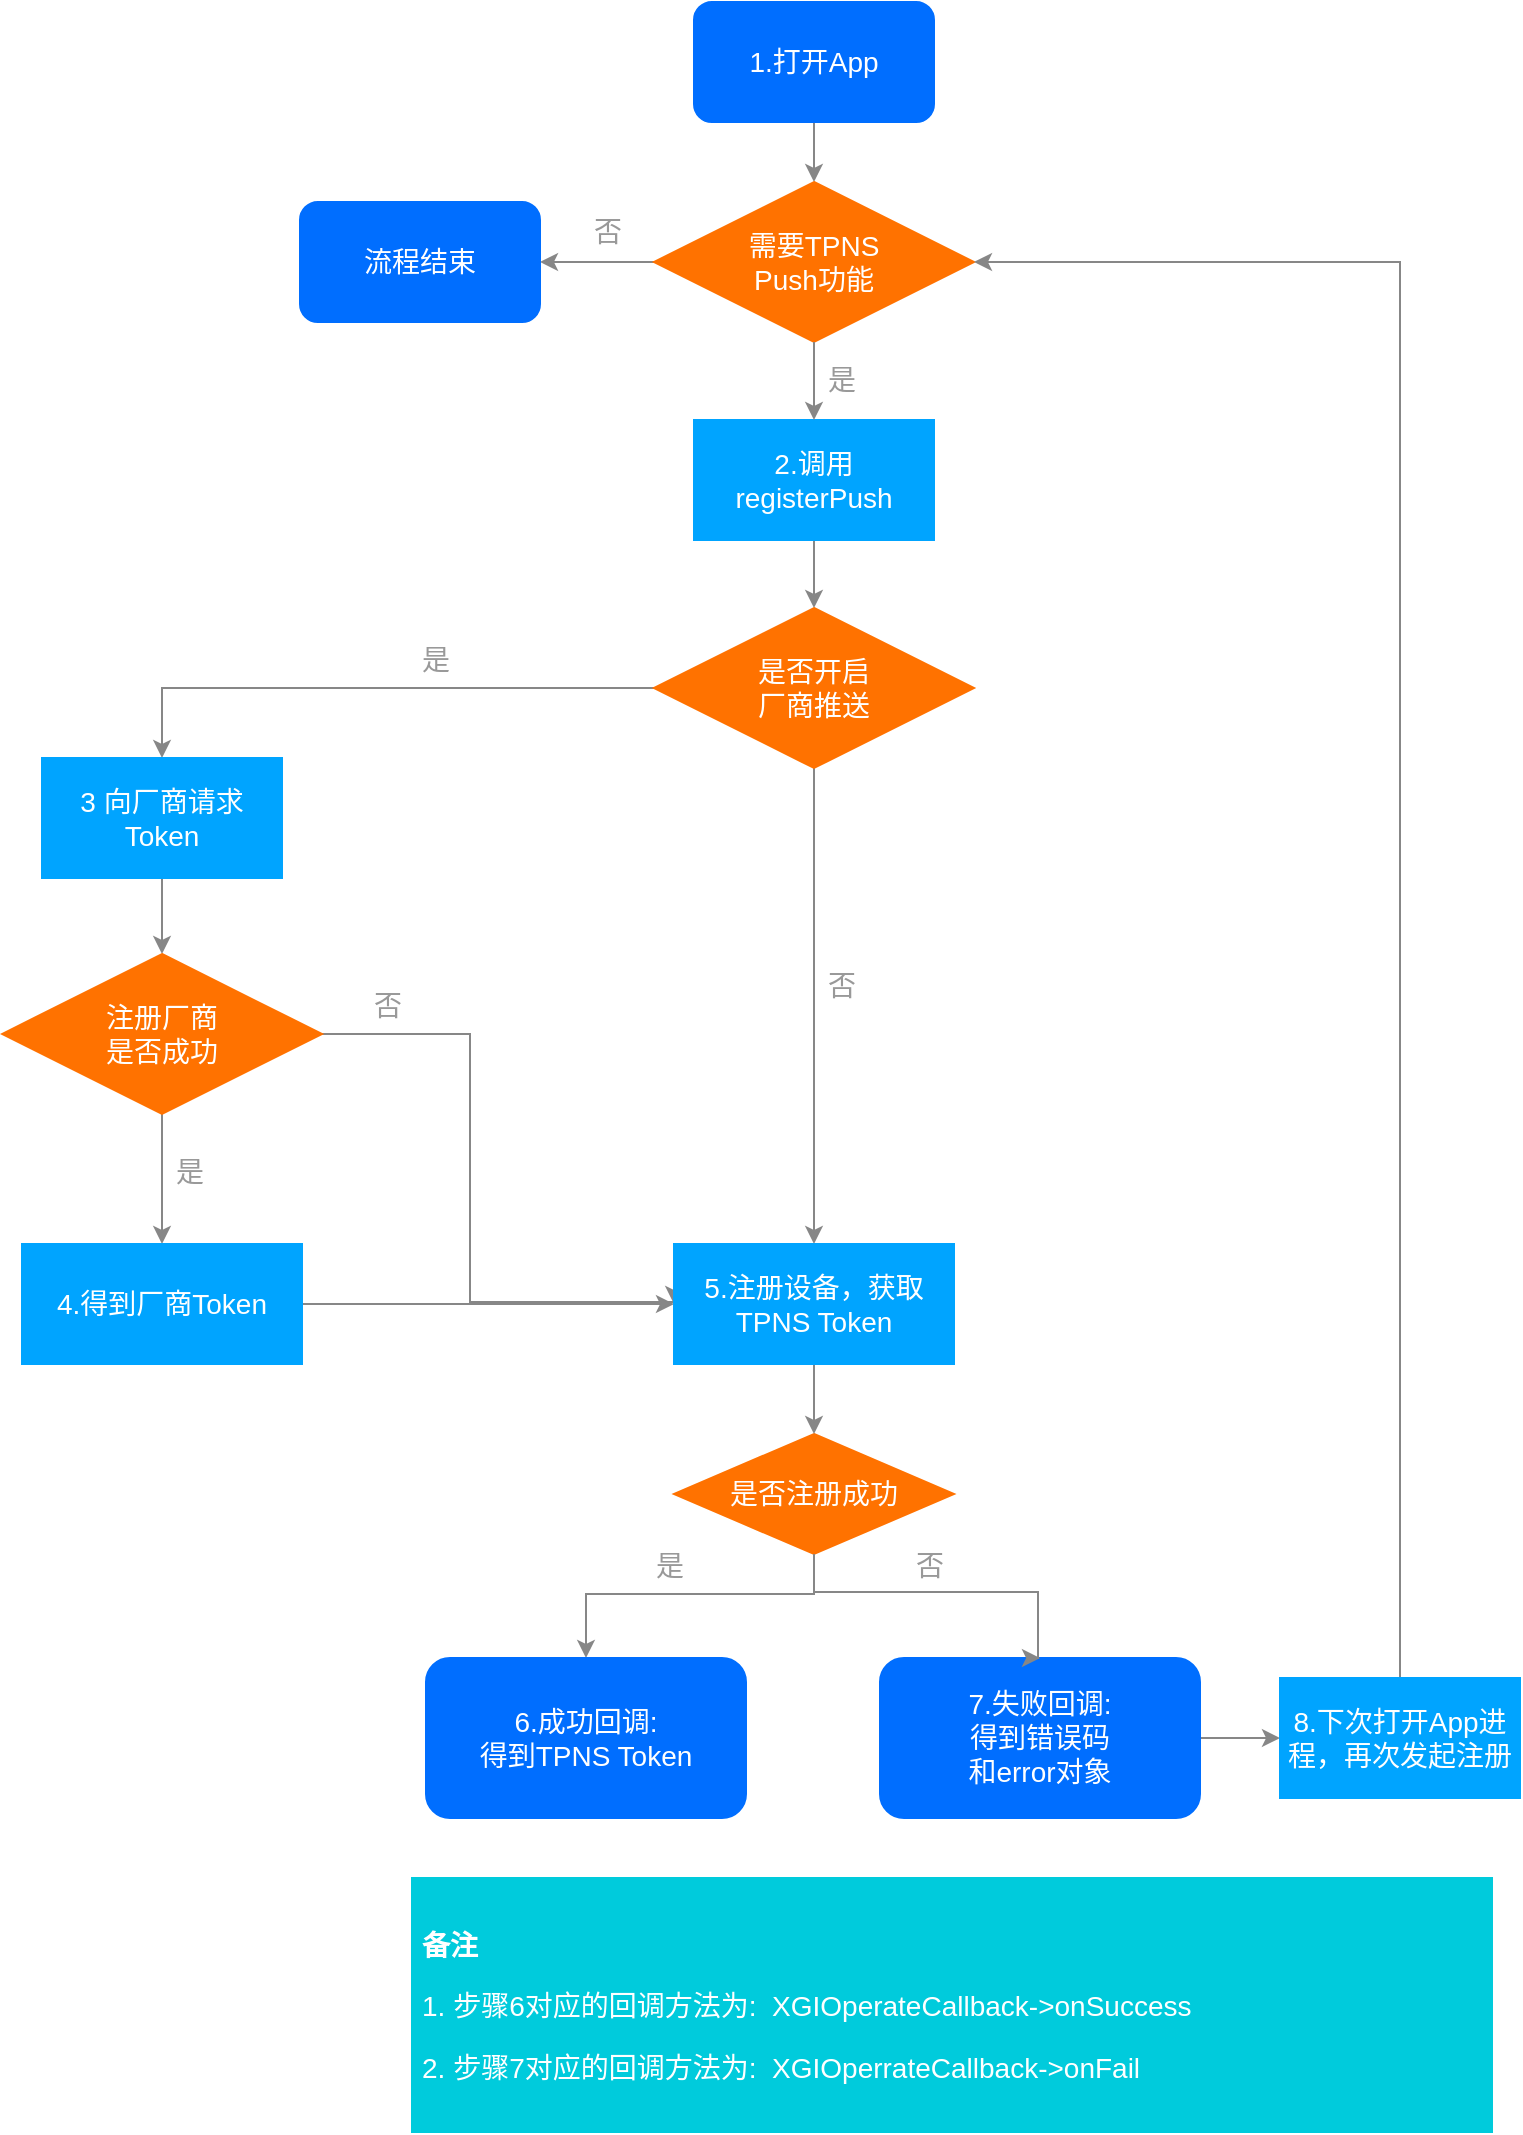 <mxfile version="13.10.5" type="github">
  <diagram id="-N9uZjTop2ZxeEDGDAec" name="Page-1">
    <mxGraphModel dx="1426" dy="1816" grid="0" gridSize="10" guides="1" tooltips="1" connect="1" arrows="1" fold="1" page="1" pageScale="1" pageWidth="850" pageHeight="1100" math="0" shadow="0">
      <root>
        <mxCell id="0" />
        <mxCell id="1" parent="0" />
        <mxCell id="223" value="" style="endArrow=classic;html=1;exitX=0.5;exitY=1;exitDx=0;exitDy=0;entryX=0.5;entryY=0;entryDx=0;entryDy=0;fontSize=14;strokeColor=#878787;" parent="1" source="224" edge="1" target="229">
          <mxGeometry width="50" height="50" relative="1" as="geometry">
            <mxPoint x="417" y="94" as="sourcePoint" />
            <mxPoint x="417" y="114" as="targetPoint" />
          </mxGeometry>
        </mxCell>
        <mxCell id="224" value="&lt;font face=&quot;helvetica&quot; style=&quot;font-size: 14px;&quot;&gt;1.打开App&lt;/font&gt;" style="rounded=1;whiteSpace=wrap;html=1;fillColor=#006EFF;strokeColor=#006EFF;fontSize=14;fontColor=#FFFFFF;" parent="1" vertex="1">
          <mxGeometry x="357" y="-6" width="120" height="60" as="geometry" />
        </mxCell>
        <mxCell id="eIAg3NtYQfZgP2ZfOpcJ-263" value="" style="edgeStyle=orthogonalEdgeStyle;rounded=0;orthogonalLoop=1;jettySize=auto;html=1;strokeColor=#878787;fontSize=14;fontColor=#FFFFFF;" edge="1" parent="1" source="226" target="233">
          <mxGeometry relative="1" as="geometry" />
        </mxCell>
        <mxCell id="226" value="&lt;font face=&quot;helvetica&quot; style=&quot;font-size: 14px;&quot;&gt;&lt;font style=&quot;font-size: 14px;&quot;&gt;2.调用&lt;br style=&quot;font-size: 14px;&quot;&gt;registerPush&lt;/font&gt;&lt;br style=&quot;font-size: 14px;&quot;&gt;&lt;/font&gt;" style="rounded=0;whiteSpace=wrap;html=1;fontSize=14;fillColor=#00A4FF;strokeColor=#00A4FF;fontColor=#FFFFFF;" parent="1" vertex="1">
          <mxGeometry x="357" y="203" width="120" height="60" as="geometry" />
        </mxCell>
        <mxCell id="227" value="是" style="text;html=1;strokeColor=none;fillColor=none;align=center;verticalAlign=middle;whiteSpace=wrap;rounded=0;fontSize=14;fontColor=#999999;" parent="1" vertex="1">
          <mxGeometry x="419" y="171" width="24" height="24" as="geometry" />
        </mxCell>
        <mxCell id="228" style="edgeStyle=orthogonalEdgeStyle;rounded=0;orthogonalLoop=1;jettySize=auto;html=1;exitX=0;exitY=0.5;exitDx=0;exitDy=0;entryX=1;entryY=0.5;entryDx=0;entryDy=0;fontSize=14;strokeColor=#878787;" parent="1" source="229" target="245" edge="1">
          <mxGeometry relative="1" as="geometry">
            <mxPoint x="287" y="134" as="targetPoint" />
          </mxGeometry>
        </mxCell>
        <mxCell id="229" value="需要TPNS&lt;br&gt;Push功能" style="rhombus;whiteSpace=wrap;html=1;fontSize=14;fillColor=#FF7200;strokeColor=#FF7200;fontColor=#FFFFFF;" parent="1" vertex="1">
          <mxGeometry x="337" y="84" width="160" height="80" as="geometry" />
        </mxCell>
        <mxCell id="230" value="" style="edgeStyle=orthogonalEdgeStyle;rounded=0;orthogonalLoop=1;jettySize=auto;html=1;exitX=0.5;exitY=1;exitDx=0;exitDy=0;fontSize=14;strokeColor=#878787;" parent="1" source="229" edge="1" target="226">
          <mxGeometry relative="1" as="geometry">
            <mxPoint x="427" y="284" as="sourcePoint" />
            <mxPoint x="417" y="204" as="targetPoint" />
          </mxGeometry>
        </mxCell>
        <mxCell id="231" style="edgeStyle=orthogonalEdgeStyle;rounded=0;orthogonalLoop=1;jettySize=auto;html=1;entryX=0.5;entryY=0;entryDx=0;entryDy=0;fontSize=14;strokeColor=#878787;" parent="1" source="233" target="236" edge="1">
          <mxGeometry relative="1" as="geometry">
            <mxPoint x="237" y="430" as="targetPoint" />
          </mxGeometry>
        </mxCell>
        <mxCell id="eIAg3NtYQfZgP2ZfOpcJ-265" style="edgeStyle=orthogonalEdgeStyle;rounded=0;orthogonalLoop=1;jettySize=auto;html=1;strokeColor=#878787;fontSize=14;fontColor=#FFFFFF;" edge="1" parent="1" source="233" target="257">
          <mxGeometry relative="1" as="geometry" />
        </mxCell>
        <mxCell id="233" value="是否开启&lt;br&gt;厂商推送" style="rhombus;whiteSpace=wrap;html=1;fontSize=14;fillColor=#FF7200;strokeColor=#FF7200;fontColor=#FFFFFF;" parent="1" vertex="1">
          <mxGeometry x="337" y="297" width="160" height="80" as="geometry" />
        </mxCell>
        <mxCell id="234" value="是" style="text;html=1;strokeColor=none;fillColor=none;align=center;verticalAlign=middle;whiteSpace=wrap;rounded=0;fontSize=14;fontColor=#999999;" parent="1" vertex="1">
          <mxGeometry x="216" y="311" width="24" height="24" as="geometry" />
        </mxCell>
        <mxCell id="235" style="edgeStyle=orthogonalEdgeStyle;rounded=0;orthogonalLoop=1;jettySize=auto;html=1;exitX=0.5;exitY=1;exitDx=0;exitDy=0;entryX=0.5;entryY=0;entryDx=0;entryDy=0;fontSize=14;strokeColor=#878787;" parent="1" source="236" target="252" edge="1">
          <mxGeometry relative="1" as="geometry" />
        </mxCell>
        <mxCell id="236" value="3 向厂商请求 Token" style="rounded=0;whiteSpace=wrap;html=1;fontSize=14;fillColor=#00A4FF;strokeColor=#00A4FF;fontColor=#FFFFFF;" parent="1" vertex="1">
          <mxGeometry x="31" y="372" width="120" height="60" as="geometry" />
        </mxCell>
        <mxCell id="238" style="edgeStyle=orthogonalEdgeStyle;rounded=0;orthogonalLoop=1;jettySize=auto;html=1;exitX=0.5;exitY=1;exitDx=0;exitDy=0;entryX=0.5;entryY=0;entryDx=0;entryDy=0;fontSize=14;strokeColor=#878787;" parent="1" source="239" target="240" edge="1">
          <mxGeometry relative="1" as="geometry">
            <Array as="points">
              <mxPoint x="417" y="790" />
              <mxPoint x="303" y="790" />
            </Array>
          </mxGeometry>
        </mxCell>
        <mxCell id="239" value="是否注册成功" style="rhombus;whiteSpace=wrap;html=1;fontSize=14;fillColor=#FF7200;strokeColor=#FF7200;fontColor=#FFFFFF;" parent="1" vertex="1">
          <mxGeometry x="347" y="710" width="140" height="60" as="geometry" />
        </mxCell>
        <mxCell id="240" value="&lt;font style=&quot;font-size: 14px;&quot;&gt;6.成功回调: &lt;br style=&quot;font-size: 14px;&quot;&gt;得到TPNS Token&lt;/font&gt;" style="rounded=1;whiteSpace=wrap;html=1;fontSize=14;fillColor=#006EFF;strokeColor=#006EFF;fontColor=#FFFFFF;" parent="1" vertex="1">
          <mxGeometry x="223" y="822" width="160" height="80" as="geometry" />
        </mxCell>
        <mxCell id="241" style="edgeStyle=orthogonalEdgeStyle;rounded=0;orthogonalLoop=1;jettySize=auto;html=1;exitX=1;exitY=0.5;exitDx=0;exitDy=0;entryX=0;entryY=0.5;entryDx=0;entryDy=0;fontSize=14;strokeColor=#878787;" parent="1" source="242" target="244" edge="1">
          <mxGeometry relative="1" as="geometry" />
        </mxCell>
        <mxCell id="242" value="&lt;font style=&quot;font-size: 14px&quot;&gt;7.失败回调: &lt;br style=&quot;font-size: 14px&quot;&gt;得到错误码&lt;br&gt;和error对象&lt;/font&gt;" style="rounded=1;whiteSpace=wrap;html=1;fontSize=14;fillColor=#006EFF;strokeColor=#006EFF;fontColor=#FFFFFF;" parent="1" vertex="1">
          <mxGeometry x="450" y="822" width="160" height="80" as="geometry" />
        </mxCell>
        <mxCell id="243" style="edgeStyle=orthogonalEdgeStyle;rounded=0;orthogonalLoop=1;jettySize=auto;html=1;exitX=0.5;exitY=0;exitDx=0;exitDy=0;entryX=1;entryY=0.5;entryDx=0;entryDy=0;fontSize=14;strokeColor=#878787;" parent="1" source="244" target="229" edge="1">
          <mxGeometry relative="1" as="geometry" />
        </mxCell>
        <mxCell id="244" value="8.下次打开App进程，再次发起注册" style="rounded=0;whiteSpace=wrap;html=1;fontSize=14;fillColor=#00A4FF;strokeColor=#00A4FF;fontColor=#FFFFFF;" parent="1" vertex="1">
          <mxGeometry x="650" y="832" width="120" height="60" as="geometry" />
        </mxCell>
        <mxCell id="245" value="&lt;font face=&quot;helvetica&quot; style=&quot;font-size: 14px;&quot;&gt;流程结束&lt;br style=&quot;font-size: 14px;&quot;&gt;&lt;/font&gt;" style="rounded=1;whiteSpace=wrap;html=1;fillColor=#006EFF;strokeColor=#006EFF;fontSize=14;fontColor=#FFFFFF;" parent="1" vertex="1">
          <mxGeometry x="160" y="94" width="120" height="60" as="geometry" />
        </mxCell>
        <mxCell id="246" value="否" style="text;html=1;strokeColor=none;fillColor=none;align=center;verticalAlign=middle;whiteSpace=wrap;rounded=0;fontSize=14;fontColor=#999999;" parent="1" vertex="1">
          <mxGeometry x="302" y="97" width="24" height="24" as="geometry" />
        </mxCell>
        <mxCell id="247" value="是" style="text;html=1;strokeColor=none;fillColor=none;align=center;verticalAlign=middle;whiteSpace=wrap;rounded=0;fontSize=14;fontColor=#999999;" parent="1" vertex="1">
          <mxGeometry x="333" y="764" width="24" height="24" as="geometry" />
        </mxCell>
        <mxCell id="248" style="edgeStyle=orthogonalEdgeStyle;rounded=0;orthogonalLoop=1;jettySize=auto;html=1;entryX=0.5;entryY=0;entryDx=0;entryDy=0;exitX=0.5;exitY=1;exitDx=0;exitDy=0;fontSize=14;strokeColor=#878787;" parent="1" source="239" target="242" edge="1">
          <mxGeometry relative="1" as="geometry">
            <Array as="points">
              <mxPoint x="417" y="789" />
              <mxPoint x="529" y="789" />
            </Array>
          </mxGeometry>
        </mxCell>
        <mxCell id="249" value="否" style="text;html=1;strokeColor=none;fillColor=none;align=center;verticalAlign=middle;whiteSpace=wrap;rounded=0;fontSize=14;fontColor=#999999;" parent="1" vertex="1">
          <mxGeometry x="463" y="764" width="24" height="24" as="geometry" />
        </mxCell>
        <mxCell id="250" style="edgeStyle=orthogonalEdgeStyle;rounded=0;orthogonalLoop=1;jettySize=auto;html=1;exitX=0.5;exitY=1;exitDx=0;exitDy=0;fontSize=14;strokeColor=#878787;" parent="1" source="252" target="254" edge="1">
          <mxGeometry relative="1" as="geometry" />
        </mxCell>
        <mxCell id="251" style="edgeStyle=orthogonalEdgeStyle;rounded=0;orthogonalLoop=1;jettySize=auto;html=1;exitX=1;exitY=0.5;exitDx=0;exitDy=0;entryX=0;entryY=0.5;entryDx=0;entryDy=0;fontSize=14;strokeColor=#878787;" parent="1" source="252" target="257" edge="1">
          <mxGeometry relative="1" as="geometry">
            <mxPoint x="600" y="590.207" as="targetPoint" />
            <Array as="points">
              <mxPoint x="245" y="510" />
              <mxPoint x="245" y="644" />
              <mxPoint x="347" y="644" />
            </Array>
          </mxGeometry>
        </mxCell>
        <mxCell id="252" value="注册厂商&lt;br&gt;是否成功" style="rhombus;whiteSpace=wrap;html=1;fontSize=14;fillColor=#FF7200;strokeColor=#FF7200;fontColor=#FFFFFF;" parent="1" vertex="1">
          <mxGeometry x="11" y="470" width="160" height="80" as="geometry" />
        </mxCell>
        <mxCell id="eIAg3NtYQfZgP2ZfOpcJ-264" style="edgeStyle=orthogonalEdgeStyle;rounded=0;orthogonalLoop=1;jettySize=auto;html=1;entryX=0;entryY=0.5;entryDx=0;entryDy=0;strokeColor=#878787;fontSize=14;fontColor=#FFFFFF;" edge="1" parent="1" source="254" target="257">
          <mxGeometry relative="1" as="geometry">
            <Array as="points">
              <mxPoint x="347" y="645" />
            </Array>
          </mxGeometry>
        </mxCell>
        <mxCell id="254" value="4.得到厂商Token" style="rounded=0;whiteSpace=wrap;html=1;fontSize=14;fillColor=#00A4FF;strokeColor=#00A4FF;fontColor=#FFFFFF;" parent="1" vertex="1">
          <mxGeometry x="21" y="615" width="140" height="60" as="geometry" />
        </mxCell>
        <mxCell id="eIAg3NtYQfZgP2ZfOpcJ-266" style="edgeStyle=orthogonalEdgeStyle;rounded=0;orthogonalLoop=1;jettySize=auto;html=1;strokeColor=#878787;fontSize=14;fontColor=#FFFFFF;" edge="1" parent="1" source="257" target="239">
          <mxGeometry relative="1" as="geometry" />
        </mxCell>
        <mxCell id="257" value="5.注册设备，获取TPNS Token" style="rounded=0;whiteSpace=wrap;html=1;fontSize=14;fillColor=#00A4FF;strokeColor=#00A4FF;fontColor=#FFFFFF;" parent="1" vertex="1">
          <mxGeometry x="347" y="615" width="140" height="60" as="geometry" />
        </mxCell>
        <mxCell id="-nzgm7WKdkM6JQM_r52S-259" value="&lt;h1 style=&quot;font-size: 14px&quot;&gt;&lt;br&gt;&lt;/h1&gt;&lt;h1 style=&quot;font-size: 14px&quot;&gt;备注&lt;/h1&gt;&lt;p style=&quot;font-family: &amp;quot;helvetica&amp;quot; ; font-size: 14px&quot;&gt;1. 步骤6对应的回调方法为:&amp;nbsp;&amp;nbsp;XGIOperateCallback-&amp;gt;onSuccess&lt;/p&gt;&lt;p style=&quot;font-family: &amp;quot;helvetica&amp;quot; ; font-size: 14px&quot;&gt;2. 步骤7对应的回调方法为:&amp;nbsp; XGIOperrateCallback-&amp;gt;onFail&lt;/p&gt;&lt;p style=&quot;font-size: 14px&quot;&gt;&lt;br style=&quot;font-size: 14px&quot;&gt;&lt;/p&gt;" style="text;html=1;spacing=5;spacingTop=-20;whiteSpace=wrap;overflow=hidden;rounded=0;fontSize=14;fillColor=#00CBDC;strokeColor=#00CBDC;fontColor=#FFFFFF;" parent="1" vertex="1">
          <mxGeometry x="216" y="932" width="540" height="127" as="geometry" />
        </mxCell>
        <mxCell id="eIAg3NtYQfZgP2ZfOpcJ-259" value="是" style="text;html=1;strokeColor=none;fillColor=none;align=center;verticalAlign=middle;whiteSpace=wrap;rounded=0;fontSize=14;fontColor=#999999;" vertex="1" parent="1">
          <mxGeometry x="93" y="567" width="24" height="24" as="geometry" />
        </mxCell>
        <mxCell id="eIAg3NtYQfZgP2ZfOpcJ-260" value="否" style="text;html=1;strokeColor=none;fillColor=none;align=center;verticalAlign=middle;whiteSpace=wrap;rounded=0;fontSize=14;fontColor=#999999;" vertex="1" parent="1">
          <mxGeometry x="192" y="484" width="24" height="24" as="geometry" />
        </mxCell>
        <mxCell id="eIAg3NtYQfZgP2ZfOpcJ-261" value="否" style="text;html=1;strokeColor=none;fillColor=none;align=center;verticalAlign=middle;whiteSpace=wrap;rounded=0;fontSize=14;fontColor=#999999;" vertex="1" parent="1">
          <mxGeometry x="419" y="474" width="24" height="24" as="geometry" />
        </mxCell>
      </root>
    </mxGraphModel>
  </diagram>
</mxfile>
